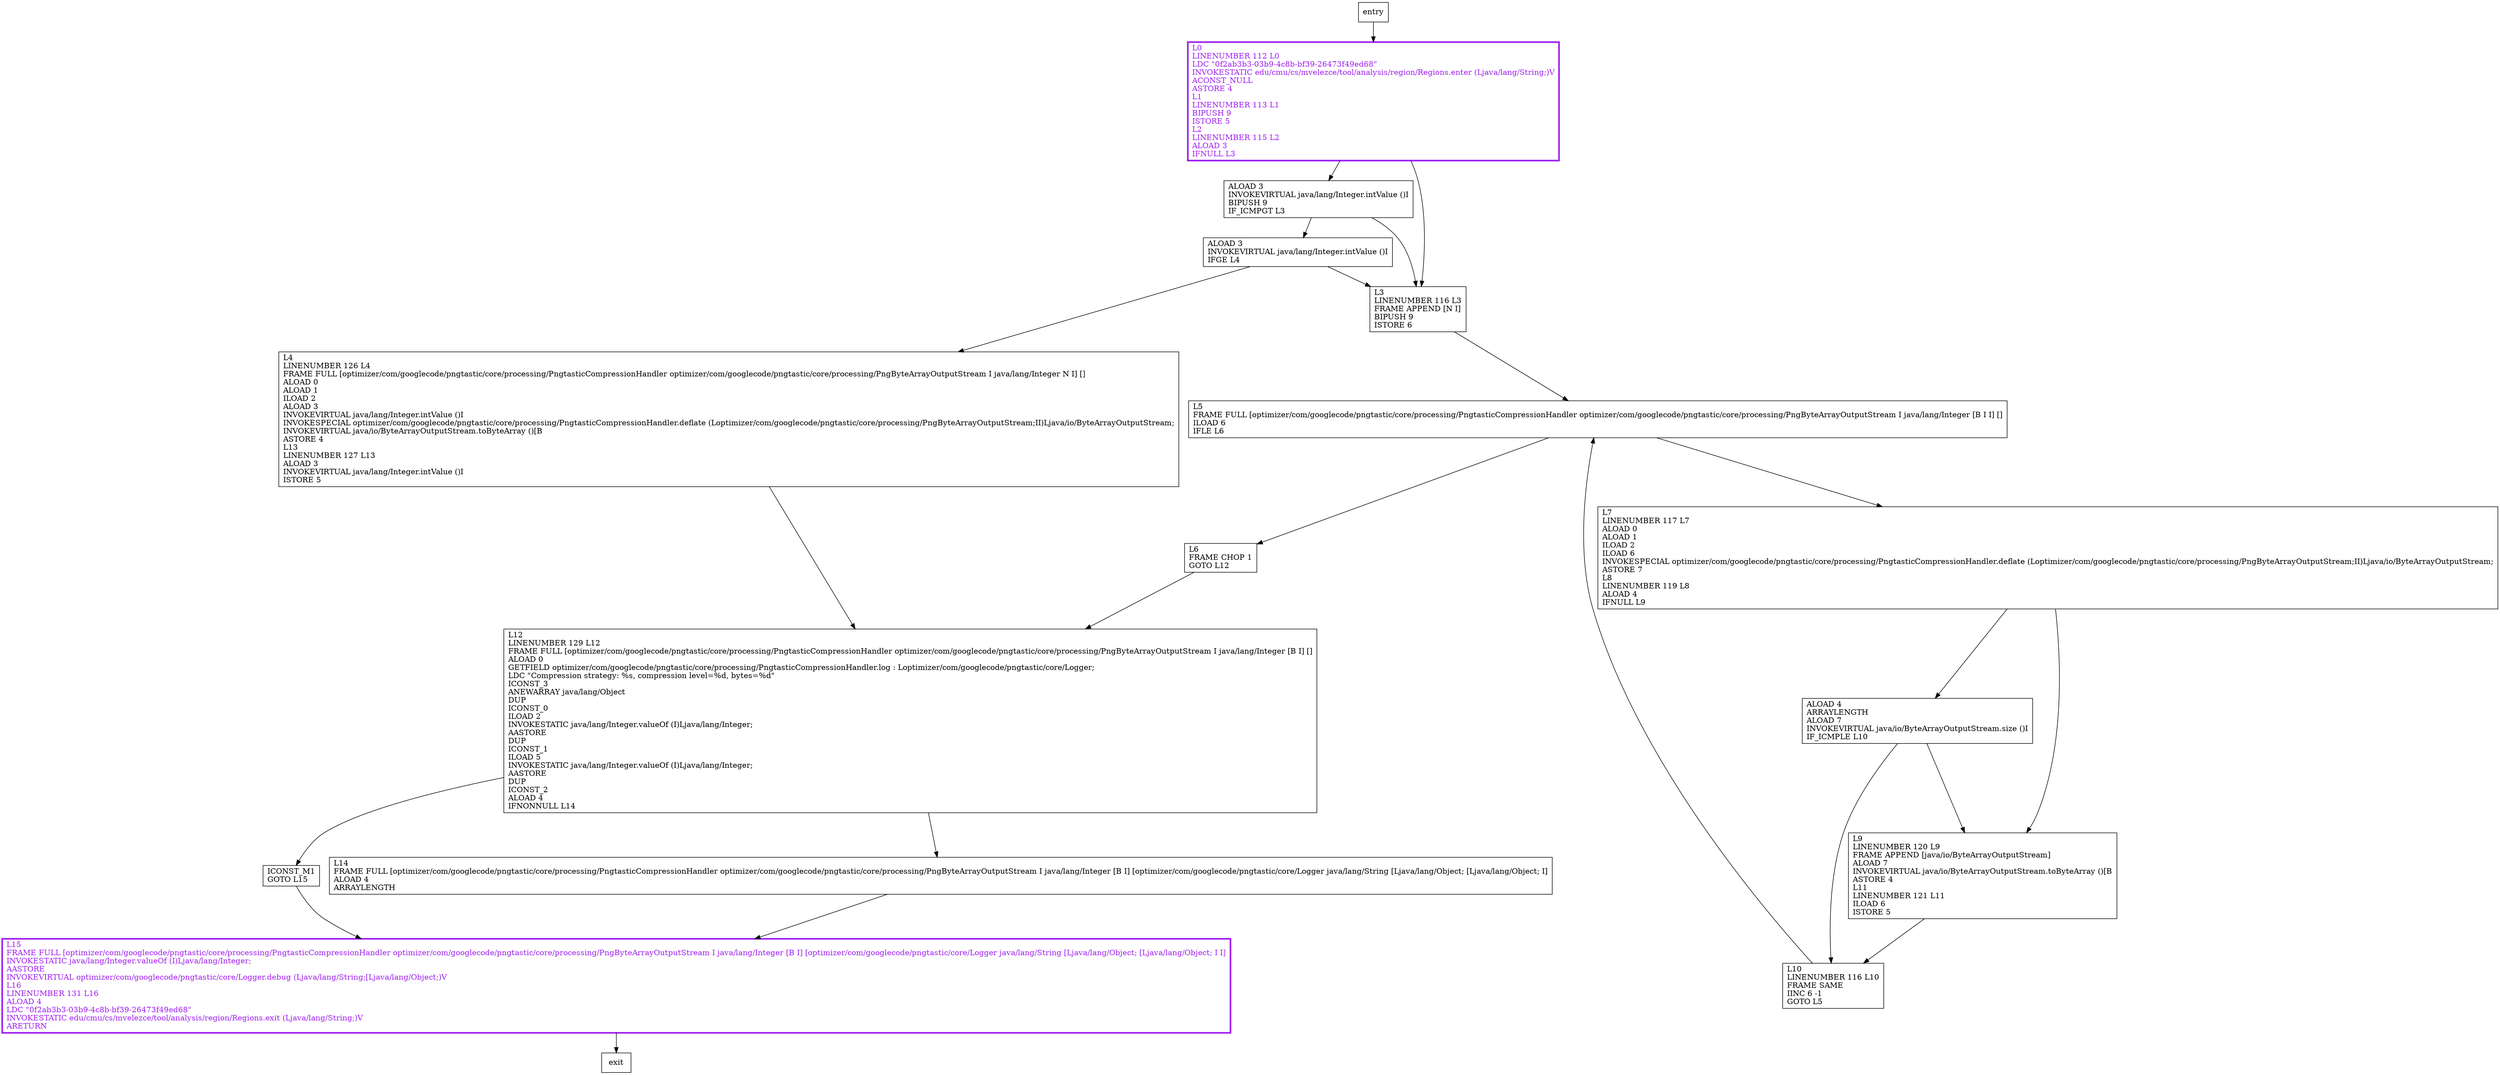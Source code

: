 digraph deflateImageData {
node [shape=record];
331994761 [label="L3\lLINENUMBER 116 L3\lFRAME APPEND [N I]\lBIPUSH 9\lISTORE 6\l"];
391914049 [label="L6\lFRAME CHOP 1\lGOTO L12\l"];
1819063424 [label="L15\lFRAME FULL [optimizer/com/googlecode/pngtastic/core/processing/PngtasticCompressionHandler optimizer/com/googlecode/pngtastic/core/processing/PngByteArrayOutputStream I java/lang/Integer [B I] [optimizer/com/googlecode/pngtastic/core/Logger java/lang/String [Ljava/lang/Object; [Ljava/lang/Object; I I]\lINVOKESTATIC java/lang/Integer.valueOf (I)Ljava/lang/Integer;\lAASTORE\lINVOKEVIRTUAL optimizer/com/googlecode/pngtastic/core/Logger.debug (Ljava/lang/String;[Ljava/lang/Object;)V\lL16\lLINENUMBER 131 L16\lALOAD 4\lLDC \"0f2ab3b3-03b9-4c8b-bf39-26473f49ed68\"\lINVOKESTATIC edu/cmu/cs/mvelezce/tool/analysis/region/Regions.exit (Ljava/lang/String;)V\lARETURN\l"];
928294079 [label="ALOAD 3\lINVOKEVIRTUAL java/lang/Integer.intValue ()I\lBIPUSH 9\lIF_ICMPGT L3\l"];
1647809929 [label="ALOAD 3\lINVOKEVIRTUAL java/lang/Integer.intValue ()I\lIFGE L4\l"];
1976870338 [label="L12\lLINENUMBER 129 L12\lFRAME FULL [optimizer/com/googlecode/pngtastic/core/processing/PngtasticCompressionHandler optimizer/com/googlecode/pngtastic/core/processing/PngByteArrayOutputStream I java/lang/Integer [B I] []\lALOAD 0\lGETFIELD optimizer/com/googlecode/pngtastic/core/processing/PngtasticCompressionHandler.log : Loptimizer/com/googlecode/pngtastic/core/Logger;\lLDC \"Compression strategy: %s, compression level=%d, bytes=%d\"\lICONST_3\lANEWARRAY java/lang/Object\lDUP\lICONST_0\lILOAD 2\lINVOKESTATIC java/lang/Integer.valueOf (I)Ljava/lang/Integer;\lAASTORE\lDUP\lICONST_1\lILOAD 5\lINVOKESTATIC java/lang/Integer.valueOf (I)Ljava/lang/Integer;\lAASTORE\lDUP\lICONST_2\lALOAD 4\lIFNONNULL L14\l"];
1434234664 [label="L14\lFRAME FULL [optimizer/com/googlecode/pngtastic/core/processing/PngtasticCompressionHandler optimizer/com/googlecode/pngtastic/core/processing/PngByteArrayOutputStream I java/lang/Integer [B I] [optimizer/com/googlecode/pngtastic/core/Logger java/lang/String [Ljava/lang/Object; [Ljava/lang/Object; I]\lALOAD 4\lARRAYLENGTH\l"];
1534745514 [label="L9\lLINENUMBER 120 L9\lFRAME APPEND [java/io/ByteArrayOutputStream]\lALOAD 7\lINVOKEVIRTUAL java/io/ByteArrayOutputStream.toByteArray ()[B\lASTORE 4\lL11\lLINENUMBER 121 L11\lILOAD 6\lISTORE 5\l"];
30578394 [label="L10\lLINENUMBER 116 L10\lFRAME SAME\lIINC 6 -1\lGOTO L5\l"];
96406857 [label="L7\lLINENUMBER 117 L7\lALOAD 0\lALOAD 1\lILOAD 2\lILOAD 6\lINVOKESPECIAL optimizer/com/googlecode/pngtastic/core/processing/PngtasticCompressionHandler.deflate (Loptimizer/com/googlecode/pngtastic/core/processing/PngByteArrayOutputStream;II)Ljava/io/ByteArrayOutputStream;\lASTORE 7\lL8\lLINENUMBER 119 L8\lALOAD 4\lIFNULL L9\l"];
1083021083 [label="ICONST_M1\lGOTO L15\l"];
1258084361 [label="L4\lLINENUMBER 126 L4\lFRAME FULL [optimizer/com/googlecode/pngtastic/core/processing/PngtasticCompressionHandler optimizer/com/googlecode/pngtastic/core/processing/PngByteArrayOutputStream I java/lang/Integer N I] []\lALOAD 0\lALOAD 1\lILOAD 2\lALOAD 3\lINVOKEVIRTUAL java/lang/Integer.intValue ()I\lINVOKESPECIAL optimizer/com/googlecode/pngtastic/core/processing/PngtasticCompressionHandler.deflate (Loptimizer/com/googlecode/pngtastic/core/processing/PngByteArrayOutputStream;II)Ljava/io/ByteArrayOutputStream;\lINVOKEVIRTUAL java/io/ByteArrayOutputStream.toByteArray ()[B\lASTORE 4\lL13\lLINENUMBER 127 L13\lALOAD 3\lINVOKEVIRTUAL java/lang/Integer.intValue ()I\lISTORE 5\l"];
678433396 [label="L0\lLINENUMBER 112 L0\lLDC \"0f2ab3b3-03b9-4c8b-bf39-26473f49ed68\"\lINVOKESTATIC edu/cmu/cs/mvelezce/tool/analysis/region/Regions.enter (Ljava/lang/String;)V\lACONST_NULL\lASTORE 4\lL1\lLINENUMBER 113 L1\lBIPUSH 9\lISTORE 5\lL2\lLINENUMBER 115 L2\lALOAD 3\lIFNULL L3\l"];
2003496028 [label="ALOAD 4\lARRAYLENGTH\lALOAD 7\lINVOKEVIRTUAL java/io/ByteArrayOutputStream.size ()I\lIF_ICMPLE L10\l"];
2088371948 [label="L5\lFRAME FULL [optimizer/com/googlecode/pngtastic/core/processing/PngtasticCompressionHandler optimizer/com/googlecode/pngtastic/core/processing/PngByteArrayOutputStream I java/lang/Integer [B I I] []\lILOAD 6\lIFLE L6\l"];
entry;
exit;
331994761 -> 2088371948;
391914049 -> 1976870338;
1819063424 -> exit;
928294079 -> 331994761;
928294079 -> 1647809929;
1647809929 -> 331994761;
1647809929 -> 1258084361;
1976870338 -> 1083021083;
1976870338 -> 1434234664;
1434234664 -> 1819063424;
1534745514 -> 30578394;
30578394 -> 2088371948;
96406857 -> 1534745514;
96406857 -> 2003496028;
entry -> 678433396;
1083021083 -> 1819063424;
1258084361 -> 1976870338;
678433396 -> 331994761;
678433396 -> 928294079;
2003496028 -> 30578394;
2003496028 -> 1534745514;
2088371948 -> 96406857;
2088371948 -> 391914049;
1819063424[fontcolor="purple", penwidth=3, color="purple"];
678433396[fontcolor="purple", penwidth=3, color="purple"];
}
